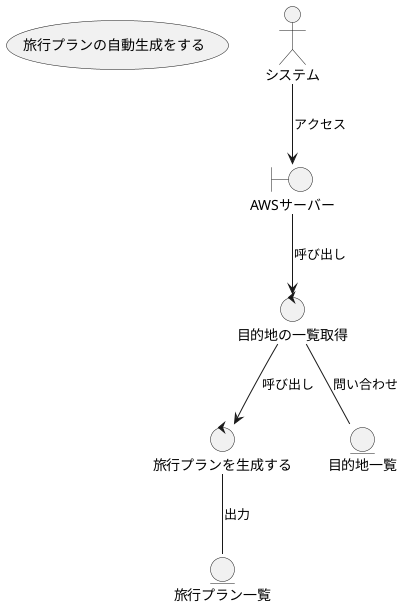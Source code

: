 @startuml

usecase 旅行プランの自動生成をする

actor システム 

control 目的地の一覧取得
control 旅行プランを生成する

entity 目的地一覧
entity 旅行プラン一覧

boundary AWSサーバー

システム --> AWSサーバー : アクセス
AWSサーバー --> 目的地の一覧取得 : 呼び出し
目的地の一覧取得 -- 目的地一覧 : 問い合わせ
目的地の一覧取得 --> 旅行プランを生成する : 呼び出し
旅行プランを生成する -- 旅行プラン一覧 : 出力

@endumle